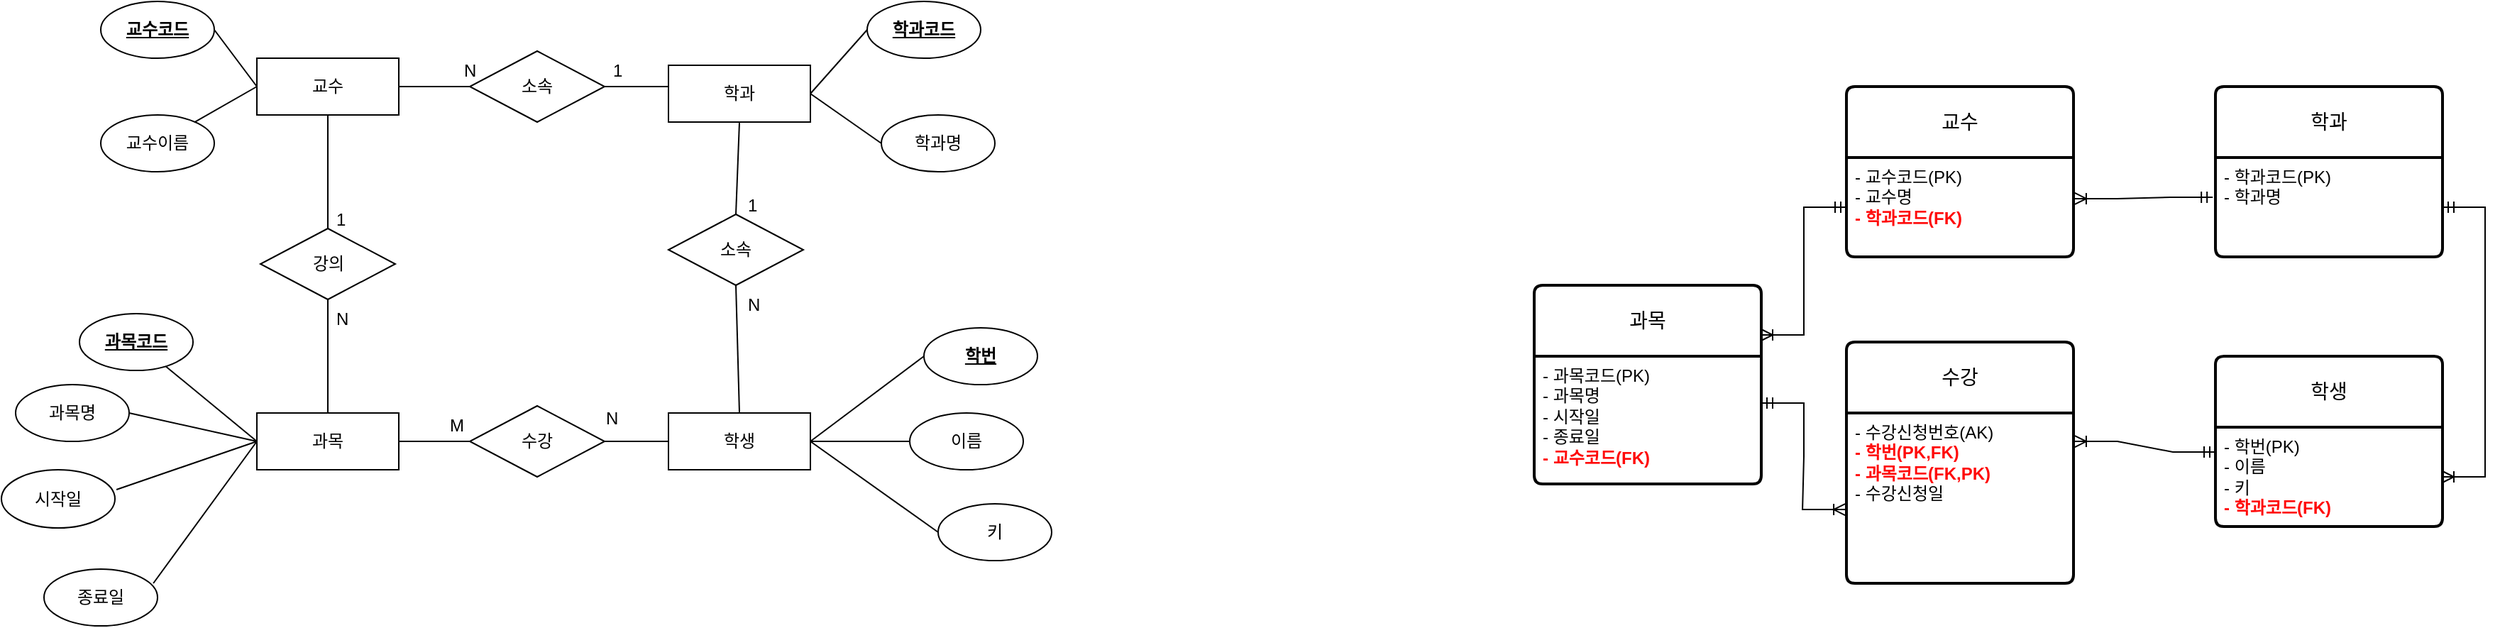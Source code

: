 <mxfile version="21.6.5" type="github">
  <diagram name="페이지-1" id="TNS6iXJRntCXzyzfW79U">
    <mxGraphModel dx="472" dy="780" grid="1" gridSize="10" guides="1" tooltips="1" connect="1" arrows="1" fold="1" page="1" pageScale="1" pageWidth="1169" pageHeight="827" math="0" shadow="0">
      <root>
        <mxCell id="0" />
        <mxCell id="1" parent="0" />
        <mxCell id="4yrscPxYlVhpoqRsT1Ro-6" value="이름" style="ellipse;whiteSpace=wrap;html=1;" vertex="1" parent="1">
          <mxGeometry x="760" y="310" width="80" height="40" as="geometry" />
        </mxCell>
        <mxCell id="4yrscPxYlVhpoqRsT1Ro-7" value="&lt;b&gt;&lt;u&gt;학번&lt;/u&gt;&lt;/b&gt;" style="ellipse;whiteSpace=wrap;html=1;" vertex="1" parent="1">
          <mxGeometry x="770" y="250" width="80" height="40" as="geometry" />
        </mxCell>
        <mxCell id="4yrscPxYlVhpoqRsT1Ro-8" value="키" style="ellipse;whiteSpace=wrap;html=1;" vertex="1" parent="1">
          <mxGeometry x="780" y="374" width="80" height="40" as="geometry" />
        </mxCell>
        <mxCell id="4yrscPxYlVhpoqRsT1Ro-11" value="&lt;b&gt;&lt;u&gt;교수코드&lt;/u&gt;&lt;/b&gt;" style="ellipse;whiteSpace=wrap;html=1;" vertex="1" parent="1">
          <mxGeometry x="190" y="20" width="80" height="40" as="geometry" />
        </mxCell>
        <mxCell id="4yrscPxYlVhpoqRsT1Ro-12" value="교수이름" style="ellipse;whiteSpace=wrap;html=1;" vertex="1" parent="1">
          <mxGeometry x="190" y="100" width="80" height="40" as="geometry" />
        </mxCell>
        <mxCell id="4yrscPxYlVhpoqRsT1Ro-13" value="&lt;b&gt;&lt;u&gt;과목코드&lt;/u&gt;&lt;/b&gt;" style="ellipse;whiteSpace=wrap;html=1;" vertex="1" parent="1">
          <mxGeometry x="175" y="240" width="80" height="40" as="geometry" />
        </mxCell>
        <mxCell id="4yrscPxYlVhpoqRsT1Ro-14" value="시작일" style="ellipse;whiteSpace=wrap;html=1;" vertex="1" parent="1">
          <mxGeometry x="120" y="350" width="80" height="41" as="geometry" />
        </mxCell>
        <mxCell id="4yrscPxYlVhpoqRsT1Ro-15" value="종료일" style="ellipse;whiteSpace=wrap;html=1;" vertex="1" parent="1">
          <mxGeometry x="150" y="420" width="80" height="40" as="geometry" />
        </mxCell>
        <mxCell id="4yrscPxYlVhpoqRsT1Ro-16" value="과목명" style="ellipse;whiteSpace=wrap;html=1;" vertex="1" parent="1">
          <mxGeometry x="130" y="290" width="80" height="40" as="geometry" />
        </mxCell>
        <mxCell id="4yrscPxYlVhpoqRsT1Ro-19" value="교수" style="whiteSpace=wrap;html=1;align=center;" vertex="1" parent="1">
          <mxGeometry x="300" y="60" width="100" height="40" as="geometry" />
        </mxCell>
        <mxCell id="4yrscPxYlVhpoqRsT1Ro-20" value="학과" style="whiteSpace=wrap;html=1;align=center;" vertex="1" parent="1">
          <mxGeometry x="590" y="65" width="100" height="40" as="geometry" />
        </mxCell>
        <mxCell id="4yrscPxYlVhpoqRsT1Ro-21" value="&lt;b&gt;&lt;u&gt;학과코드&lt;/u&gt;&lt;/b&gt;" style="ellipse;whiteSpace=wrap;html=1;" vertex="1" parent="1">
          <mxGeometry x="730" y="20" width="80" height="40" as="geometry" />
        </mxCell>
        <mxCell id="4yrscPxYlVhpoqRsT1Ro-22" value="학과명" style="ellipse;whiteSpace=wrap;html=1;" vertex="1" parent="1">
          <mxGeometry x="740" y="100" width="80" height="40" as="geometry" />
        </mxCell>
        <mxCell id="4yrscPxYlVhpoqRsT1Ro-24" value="소속" style="shape=rhombus;perimeter=rhombusPerimeter;whiteSpace=wrap;html=1;align=center;" vertex="1" parent="1">
          <mxGeometry x="450" y="55" width="95" height="50" as="geometry" />
        </mxCell>
        <mxCell id="4yrscPxYlVhpoqRsT1Ro-25" value="과목" style="whiteSpace=wrap;html=1;align=center;" vertex="1" parent="1">
          <mxGeometry x="300" y="310" width="100" height="40" as="geometry" />
        </mxCell>
        <mxCell id="4yrscPxYlVhpoqRsT1Ro-26" value="학생" style="whiteSpace=wrap;html=1;align=center;" vertex="1" parent="1">
          <mxGeometry x="590" y="310" width="100" height="40" as="geometry" />
        </mxCell>
        <mxCell id="4yrscPxYlVhpoqRsT1Ro-27" value="강의" style="shape=rhombus;perimeter=rhombusPerimeter;whiteSpace=wrap;html=1;align=center;" vertex="1" parent="1">
          <mxGeometry x="302.5" y="180" width="95" height="50" as="geometry" />
        </mxCell>
        <mxCell id="4yrscPxYlVhpoqRsT1Ro-28" value="수강" style="shape=rhombus;perimeter=rhombusPerimeter;whiteSpace=wrap;html=1;align=center;" vertex="1" parent="1">
          <mxGeometry x="450" y="305" width="95" height="50" as="geometry" />
        </mxCell>
        <mxCell id="4yrscPxYlVhpoqRsT1Ro-29" value="소속" style="shape=rhombus;perimeter=rhombusPerimeter;whiteSpace=wrap;html=1;align=center;" vertex="1" parent="1">
          <mxGeometry x="590" y="170" width="95" height="50" as="geometry" />
        </mxCell>
        <mxCell id="4yrscPxYlVhpoqRsT1Ro-31" value="" style="endArrow=none;html=1;rounded=0;exitX=0.5;exitY=1;exitDx=0;exitDy=0;entryX=0.5;entryY=0;entryDx=0;entryDy=0;" edge="1" parent="1" source="4yrscPxYlVhpoqRsT1Ro-19" target="4yrscPxYlVhpoqRsT1Ro-27">
          <mxGeometry relative="1" as="geometry">
            <mxPoint x="400" y="240" as="sourcePoint" />
            <mxPoint x="560" y="240" as="targetPoint" />
          </mxGeometry>
        </mxCell>
        <mxCell id="4yrscPxYlVhpoqRsT1Ro-34" value="" style="endArrow=none;html=1;rounded=0;exitX=0.5;exitY=1;exitDx=0;exitDy=0;entryX=0.5;entryY=0;entryDx=0;entryDy=0;" edge="1" parent="1" source="4yrscPxYlVhpoqRsT1Ro-27" target="4yrscPxYlVhpoqRsT1Ro-25">
          <mxGeometry relative="1" as="geometry">
            <mxPoint x="370" y="120" as="sourcePoint" />
            <mxPoint x="370" y="200" as="targetPoint" />
          </mxGeometry>
        </mxCell>
        <mxCell id="4yrscPxYlVhpoqRsT1Ro-35" value="1" style="text;strokeColor=none;fillColor=none;spacingLeft=4;spacingRight=4;overflow=hidden;rotatable=0;points=[[0,0.5],[1,0.5]];portConstraint=eastwest;fontSize=12;whiteSpace=wrap;html=1;" vertex="1" parent="1">
          <mxGeometry x="350" y="160" width="40" height="30" as="geometry" />
        </mxCell>
        <mxCell id="4yrscPxYlVhpoqRsT1Ro-36" value="N" style="text;strokeColor=none;fillColor=none;spacingLeft=4;spacingRight=4;overflow=hidden;rotatable=0;points=[[0,0.5],[1,0.5]];portConstraint=eastwest;fontSize=12;whiteSpace=wrap;html=1;" vertex="1" parent="1">
          <mxGeometry x="350" y="230" width="40" height="30" as="geometry" />
        </mxCell>
        <mxCell id="4yrscPxYlVhpoqRsT1Ro-37" value="" style="endArrow=none;html=1;rounded=0;exitX=1;exitY=0.5;exitDx=0;exitDy=0;entryX=0;entryY=0.5;entryDx=0;entryDy=0;" edge="1" parent="1" source="4yrscPxYlVhpoqRsT1Ro-19" target="4yrscPxYlVhpoqRsT1Ro-24">
          <mxGeometry relative="1" as="geometry">
            <mxPoint x="400" y="240" as="sourcePoint" />
            <mxPoint x="560" y="240" as="targetPoint" />
          </mxGeometry>
        </mxCell>
        <mxCell id="4yrscPxYlVhpoqRsT1Ro-39" value="" style="endArrow=none;html=1;rounded=0;exitX=1;exitY=0.5;exitDx=0;exitDy=0;" edge="1" parent="1" source="4yrscPxYlVhpoqRsT1Ro-24">
          <mxGeometry relative="1" as="geometry">
            <mxPoint x="410" y="90" as="sourcePoint" />
            <mxPoint x="590" y="80" as="targetPoint" />
          </mxGeometry>
        </mxCell>
        <mxCell id="4yrscPxYlVhpoqRsT1Ro-40" value="" style="endArrow=none;html=1;rounded=0;exitX=0.5;exitY=1;exitDx=0;exitDy=0;entryX=0.5;entryY=0;entryDx=0;entryDy=0;" edge="1" parent="1" source="4yrscPxYlVhpoqRsT1Ro-20" target="4yrscPxYlVhpoqRsT1Ro-29">
          <mxGeometry relative="1" as="geometry">
            <mxPoint x="410" y="90" as="sourcePoint" />
            <mxPoint x="460" y="90" as="targetPoint" />
          </mxGeometry>
        </mxCell>
        <mxCell id="4yrscPxYlVhpoqRsT1Ro-41" value="" style="endArrow=none;html=1;rounded=0;exitX=0.5;exitY=1;exitDx=0;exitDy=0;entryX=0.5;entryY=0;entryDx=0;entryDy=0;" edge="1" parent="1" source="4yrscPxYlVhpoqRsT1Ro-29" target="4yrscPxYlVhpoqRsT1Ro-26">
          <mxGeometry relative="1" as="geometry">
            <mxPoint x="650" y="115" as="sourcePoint" />
            <mxPoint x="648" y="180" as="targetPoint" />
          </mxGeometry>
        </mxCell>
        <mxCell id="4yrscPxYlVhpoqRsT1Ro-42" value="" style="endArrow=none;html=1;rounded=0;entryX=0;entryY=0.5;entryDx=0;entryDy=0;" edge="1" parent="1" source="4yrscPxYlVhpoqRsT1Ro-25" target="4yrscPxYlVhpoqRsT1Ro-28">
          <mxGeometry relative="1" as="geometry">
            <mxPoint x="648" y="230" as="sourcePoint" />
            <mxPoint x="645" y="320" as="targetPoint" />
          </mxGeometry>
        </mxCell>
        <mxCell id="4yrscPxYlVhpoqRsT1Ro-43" value="" style="endArrow=none;html=1;rounded=0;entryX=0;entryY=0.5;entryDx=0;entryDy=0;exitX=1;exitY=0.5;exitDx=0;exitDy=0;" edge="1" parent="1" source="4yrscPxYlVhpoqRsT1Ro-28" target="4yrscPxYlVhpoqRsT1Ro-26">
          <mxGeometry relative="1" as="geometry">
            <mxPoint x="410" y="338" as="sourcePoint" />
            <mxPoint x="460" y="335" as="targetPoint" />
          </mxGeometry>
        </mxCell>
        <mxCell id="4yrscPxYlVhpoqRsT1Ro-45" value="N" style="text;strokeColor=none;fillColor=none;spacingLeft=4;spacingRight=4;overflow=hidden;rotatable=0;points=[[0,0.5],[1,0.5]];portConstraint=eastwest;fontSize=12;whiteSpace=wrap;html=1;" vertex="1" parent="1">
          <mxGeometry x="540" y="300" width="40" height="30" as="geometry" />
        </mxCell>
        <mxCell id="4yrscPxYlVhpoqRsT1Ro-47" value="M" style="text;strokeColor=none;fillColor=none;spacingLeft=4;spacingRight=4;overflow=hidden;rotatable=0;points=[[0,0.5],[1,0.5]];portConstraint=eastwest;fontSize=12;whiteSpace=wrap;html=1;" vertex="1" parent="1">
          <mxGeometry x="430" y="305" width="40" height="30" as="geometry" />
        </mxCell>
        <mxCell id="4yrscPxYlVhpoqRsT1Ro-48" value="N" style="text;strokeColor=none;fillColor=none;spacingLeft=4;spacingRight=4;overflow=hidden;rotatable=0;points=[[0,0.5],[1,0.5]];portConstraint=eastwest;fontSize=12;whiteSpace=wrap;html=1;" vertex="1" parent="1">
          <mxGeometry x="640" y="220" width="40" height="30" as="geometry" />
        </mxCell>
        <mxCell id="4yrscPxYlVhpoqRsT1Ro-49" value="1" style="text;strokeColor=none;fillColor=none;spacingLeft=4;spacingRight=4;overflow=hidden;rotatable=0;points=[[0,0.5],[1,0.5]];portConstraint=eastwest;fontSize=12;whiteSpace=wrap;html=1;" vertex="1" parent="1">
          <mxGeometry x="640" y="150" width="40" height="30" as="geometry" />
        </mxCell>
        <mxCell id="4yrscPxYlVhpoqRsT1Ro-50" value="1" style="text;strokeColor=none;fillColor=none;spacingLeft=4;spacingRight=4;overflow=hidden;rotatable=0;points=[[0,0.5],[1,0.5]];portConstraint=eastwest;fontSize=12;whiteSpace=wrap;html=1;" vertex="1" parent="1">
          <mxGeometry x="545" y="55" width="40" height="30" as="geometry" />
        </mxCell>
        <mxCell id="4yrscPxYlVhpoqRsT1Ro-51" value="N" style="text;strokeColor=none;fillColor=none;spacingLeft=4;spacingRight=4;overflow=hidden;rotatable=0;points=[[0,0.5],[1,0.5]];portConstraint=eastwest;fontSize=12;whiteSpace=wrap;html=1;" vertex="1" parent="1">
          <mxGeometry x="440" y="55" width="40" height="30" as="geometry" />
        </mxCell>
        <mxCell id="4yrscPxYlVhpoqRsT1Ro-52" value="" style="endArrow=none;html=1;rounded=0;exitX=1;exitY=0.5;exitDx=0;exitDy=0;entryX=0;entryY=0.5;entryDx=0;entryDy=0;" edge="1" parent="1" source="4yrscPxYlVhpoqRsT1Ro-11" target="4yrscPxYlVhpoqRsT1Ro-19">
          <mxGeometry relative="1" as="geometry">
            <mxPoint x="360" y="110" as="sourcePoint" />
            <mxPoint x="360" y="190" as="targetPoint" />
          </mxGeometry>
        </mxCell>
        <mxCell id="4yrscPxYlVhpoqRsT1Ro-53" value="" style="endArrow=none;html=1;rounded=0;" edge="1" parent="1" target="4yrscPxYlVhpoqRsT1Ro-12">
          <mxGeometry relative="1" as="geometry">
            <mxPoint x="300" y="80" as="sourcePoint" />
            <mxPoint x="370" y="200" as="targetPoint" />
          </mxGeometry>
        </mxCell>
        <mxCell id="4yrscPxYlVhpoqRsT1Ro-54" value="" style="endArrow=none;html=1;rounded=0;entryX=0;entryY=0.5;entryDx=0;entryDy=0;" edge="1" parent="1" source="4yrscPxYlVhpoqRsT1Ro-13" target="4yrscPxYlVhpoqRsT1Ro-25">
          <mxGeometry relative="1" as="geometry">
            <mxPoint x="400" y="240" as="sourcePoint" />
            <mxPoint x="560" y="240" as="targetPoint" />
          </mxGeometry>
        </mxCell>
        <mxCell id="4yrscPxYlVhpoqRsT1Ro-55" value="" style="endArrow=none;html=1;rounded=0;exitX=1;exitY=0.5;exitDx=0;exitDy=0;" edge="1" parent="1" source="4yrscPxYlVhpoqRsT1Ro-16">
          <mxGeometry relative="1" as="geometry">
            <mxPoint x="380" y="130" as="sourcePoint" />
            <mxPoint x="300" y="330" as="targetPoint" />
          </mxGeometry>
        </mxCell>
        <mxCell id="4yrscPxYlVhpoqRsT1Ro-56" value="" style="endArrow=none;html=1;rounded=0;exitX=1.013;exitY=0.341;exitDx=0;exitDy=0;entryX=0;entryY=0.5;entryDx=0;entryDy=0;exitPerimeter=0;" edge="1" parent="1" source="4yrscPxYlVhpoqRsT1Ro-14" target="4yrscPxYlVhpoqRsT1Ro-25">
          <mxGeometry relative="1" as="geometry">
            <mxPoint x="390" y="140" as="sourcePoint" />
            <mxPoint x="390" y="220" as="targetPoint" />
          </mxGeometry>
        </mxCell>
        <mxCell id="4yrscPxYlVhpoqRsT1Ro-57" value="" style="endArrow=none;html=1;rounded=0;exitX=0.963;exitY=0.25;exitDx=0;exitDy=0;exitPerimeter=0;" edge="1" parent="1" source="4yrscPxYlVhpoqRsT1Ro-15">
          <mxGeometry relative="1" as="geometry">
            <mxPoint x="400" y="150" as="sourcePoint" />
            <mxPoint x="300" y="330" as="targetPoint" />
          </mxGeometry>
        </mxCell>
        <mxCell id="4yrscPxYlVhpoqRsT1Ro-58" value="" style="endArrow=none;html=1;rounded=0;exitX=0;exitY=0.5;exitDx=0;exitDy=0;entryX=1;entryY=0.5;entryDx=0;entryDy=0;" edge="1" parent="1" source="4yrscPxYlVhpoqRsT1Ro-21" target="4yrscPxYlVhpoqRsT1Ro-20">
          <mxGeometry relative="1" as="geometry">
            <mxPoint x="410" y="160" as="sourcePoint" />
            <mxPoint x="410" y="240" as="targetPoint" />
          </mxGeometry>
        </mxCell>
        <mxCell id="4yrscPxYlVhpoqRsT1Ro-59" value="" style="endArrow=none;html=1;rounded=0;exitX=0;exitY=0.5;exitDx=0;exitDy=0;entryX=1;entryY=0.5;entryDx=0;entryDy=0;" edge="1" parent="1" source="4yrscPxYlVhpoqRsT1Ro-22" target="4yrscPxYlVhpoqRsT1Ro-20">
          <mxGeometry relative="1" as="geometry">
            <mxPoint x="420" y="170" as="sourcePoint" />
            <mxPoint x="420" y="250" as="targetPoint" />
          </mxGeometry>
        </mxCell>
        <mxCell id="4yrscPxYlVhpoqRsT1Ro-60" value="" style="endArrow=none;html=1;rounded=0;exitX=0;exitY=0.5;exitDx=0;exitDy=0;entryX=1;entryY=0.5;entryDx=0;entryDy=0;" edge="1" parent="1" source="4yrscPxYlVhpoqRsT1Ro-7" target="4yrscPxYlVhpoqRsT1Ro-26">
          <mxGeometry relative="1" as="geometry">
            <mxPoint x="430" y="180" as="sourcePoint" />
            <mxPoint x="430" y="260" as="targetPoint" />
          </mxGeometry>
        </mxCell>
        <mxCell id="4yrscPxYlVhpoqRsT1Ro-61" value="" style="endArrow=none;html=1;rounded=0;" edge="1" parent="1" source="4yrscPxYlVhpoqRsT1Ro-6" target="4yrscPxYlVhpoqRsT1Ro-26">
          <mxGeometry relative="1" as="geometry">
            <mxPoint x="440" y="190" as="sourcePoint" />
            <mxPoint x="440" y="270" as="targetPoint" />
          </mxGeometry>
        </mxCell>
        <mxCell id="4yrscPxYlVhpoqRsT1Ro-62" value="" style="endArrow=none;html=1;rounded=0;exitX=0;exitY=0.5;exitDx=0;exitDy=0;" edge="1" parent="1" source="4yrscPxYlVhpoqRsT1Ro-8">
          <mxGeometry relative="1" as="geometry">
            <mxPoint x="450" y="200" as="sourcePoint" />
            <mxPoint x="690" y="330" as="targetPoint" />
          </mxGeometry>
        </mxCell>
        <mxCell id="4yrscPxYlVhpoqRsT1Ro-63" value="수강" style="swimlane;childLayout=stackLayout;horizontal=1;startSize=50;horizontalStack=0;rounded=1;fontSize=14;fontStyle=0;strokeWidth=2;resizeParent=0;resizeLast=1;shadow=0;dashed=0;align=center;arcSize=4;whiteSpace=wrap;html=1;" vertex="1" parent="1">
          <mxGeometry x="1420" y="260" width="160" height="170" as="geometry" />
        </mxCell>
        <mxCell id="4yrscPxYlVhpoqRsT1Ro-64" value="- 수강신청번호(AK)&lt;br&gt;&lt;font color=&quot;#ff0a0a&quot;&gt;&lt;b&gt;- 학번(PK,FK)&lt;br&gt;- 과목코드(FK,PK)&lt;/b&gt;&lt;/font&gt;&lt;br&gt;- 수강신청일" style="align=left;strokeColor=none;fillColor=none;spacingLeft=4;fontSize=12;verticalAlign=top;resizable=0;rotatable=0;part=1;html=1;" vertex="1" parent="4yrscPxYlVhpoqRsT1Ro-63">
          <mxGeometry y="50" width="160" height="120" as="geometry" />
        </mxCell>
        <mxCell id="4yrscPxYlVhpoqRsT1Ro-65" value="학생" style="swimlane;childLayout=stackLayout;horizontal=1;startSize=50;horizontalStack=0;rounded=1;fontSize=14;fontStyle=0;strokeWidth=2;resizeParent=0;resizeLast=1;shadow=0;dashed=0;align=center;arcSize=4;whiteSpace=wrap;html=1;" vertex="1" parent="1">
          <mxGeometry x="1680" y="270" width="160" height="120" as="geometry" />
        </mxCell>
        <mxCell id="4yrscPxYlVhpoqRsT1Ro-66" value="- 학번(PK)&lt;br&gt;- 이름&lt;br&gt;- 키&lt;br&gt;&lt;b&gt;&lt;font color=&quot;#ff0a0a&quot;&gt;- 학과코드(FK)&lt;/font&gt;&lt;/b&gt;" style="align=left;strokeColor=none;fillColor=none;spacingLeft=4;fontSize=12;verticalAlign=top;resizable=0;rotatable=0;part=1;html=1;" vertex="1" parent="4yrscPxYlVhpoqRsT1Ro-65">
          <mxGeometry y="50" width="160" height="70" as="geometry" />
        </mxCell>
        <mxCell id="4yrscPxYlVhpoqRsT1Ro-67" value="과목" style="swimlane;childLayout=stackLayout;horizontal=1;startSize=50;horizontalStack=0;rounded=1;fontSize=14;fontStyle=0;strokeWidth=2;resizeParent=0;resizeLast=1;shadow=0;dashed=0;align=center;arcSize=4;whiteSpace=wrap;html=1;" vertex="1" parent="1">
          <mxGeometry x="1200" y="220" width="160" height="140" as="geometry" />
        </mxCell>
        <mxCell id="4yrscPxYlVhpoqRsT1Ro-68" value="- 과목코드(PK)&lt;br&gt;- 과목명&lt;br&gt;- 시작일&lt;br&gt;- 종료일&lt;br&gt;&lt;b&gt;&lt;font style=&quot;&quot; color=&quot;#ff0a0a&quot;&gt;- 교수코드(FK)&lt;/font&gt;&lt;/b&gt;" style="align=left;strokeColor=none;fillColor=none;spacingLeft=4;fontSize=12;verticalAlign=top;resizable=0;rotatable=0;part=1;html=1;" vertex="1" parent="4yrscPxYlVhpoqRsT1Ro-67">
          <mxGeometry y="50" width="160" height="90" as="geometry" />
        </mxCell>
        <mxCell id="4yrscPxYlVhpoqRsT1Ro-69" value="학과" style="swimlane;childLayout=stackLayout;horizontal=1;startSize=50;horizontalStack=0;rounded=1;fontSize=14;fontStyle=0;strokeWidth=2;resizeParent=0;resizeLast=1;shadow=0;dashed=0;align=center;arcSize=4;whiteSpace=wrap;html=1;" vertex="1" parent="1">
          <mxGeometry x="1680" y="80" width="160" height="120" as="geometry" />
        </mxCell>
        <mxCell id="4yrscPxYlVhpoqRsT1Ro-70" value="- 학과코드(PK)&lt;br&gt;- 학과명" style="align=left;strokeColor=none;fillColor=none;spacingLeft=4;fontSize=12;verticalAlign=top;resizable=0;rotatable=0;part=1;html=1;" vertex="1" parent="4yrscPxYlVhpoqRsT1Ro-69">
          <mxGeometry y="50" width="160" height="70" as="geometry" />
        </mxCell>
        <mxCell id="4yrscPxYlVhpoqRsT1Ro-71" value="교수" style="swimlane;childLayout=stackLayout;horizontal=1;startSize=50;horizontalStack=0;rounded=1;fontSize=14;fontStyle=0;strokeWidth=2;resizeParent=0;resizeLast=1;shadow=0;dashed=0;align=center;arcSize=4;whiteSpace=wrap;html=1;" vertex="1" parent="1">
          <mxGeometry x="1420" y="80" width="160" height="120" as="geometry" />
        </mxCell>
        <mxCell id="4yrscPxYlVhpoqRsT1Ro-72" value="- 교수코드(PK)&lt;br&gt;- 교수명&lt;br&gt;&lt;font color=&quot;#ff0a0a&quot;&gt;&lt;b&gt;- 학과코드(FK)&lt;/b&gt;&lt;/font&gt;" style="align=left;strokeColor=none;fillColor=none;spacingLeft=4;fontSize=12;verticalAlign=top;resizable=0;rotatable=0;part=1;html=1;" vertex="1" parent="4yrscPxYlVhpoqRsT1Ro-71">
          <mxGeometry y="50" width="160" height="70" as="geometry" />
        </mxCell>
        <mxCell id="4yrscPxYlVhpoqRsT1Ro-76" value="" style="edgeStyle=entityRelationEdgeStyle;fontSize=12;html=1;endArrow=ERoneToMany;startArrow=ERmandOne;rounded=0;exitX=-0.012;exitY=0.4;exitDx=0;exitDy=0;exitPerimeter=0;entryX=1.006;entryY=0.414;entryDx=0;entryDy=0;entryPerimeter=0;" edge="1" parent="1" source="4yrscPxYlVhpoqRsT1Ro-70" target="4yrscPxYlVhpoqRsT1Ro-72">
          <mxGeometry width="100" height="100" relative="1" as="geometry">
            <mxPoint x="1640" y="229.52" as="sourcePoint" />
            <mxPoint x="1770.96" y="220" as="targetPoint" />
            <Array as="points">
              <mxPoint x="1770.96" y="252.5" />
            </Array>
          </mxGeometry>
        </mxCell>
        <mxCell id="4yrscPxYlVhpoqRsT1Ro-80" value="" style="edgeStyle=entityRelationEdgeStyle;fontSize=12;html=1;endArrow=ERoneToMany;startArrow=ERmandOne;rounded=0;exitX=0;exitY=0.5;exitDx=0;exitDy=0;entryX=1;entryY=0.25;entryDx=0;entryDy=0;" edge="1" parent="1" source="4yrscPxYlVhpoqRsT1Ro-72" target="4yrscPxYlVhpoqRsT1Ro-67">
          <mxGeometry width="100" height="100" relative="1" as="geometry">
            <mxPoint x="970" y="370" as="sourcePoint" />
            <mxPoint x="1070" y="270" as="targetPoint" />
          </mxGeometry>
        </mxCell>
        <mxCell id="4yrscPxYlVhpoqRsT1Ro-83" value="" style="edgeStyle=entityRelationEdgeStyle;fontSize=12;html=1;endArrow=ERoneToMany;startArrow=ERmandOne;rounded=0;entryX=1;entryY=0.5;entryDx=0;entryDy=0;exitX=1;exitY=0.5;exitDx=0;exitDy=0;" edge="1" parent="1" source="4yrscPxYlVhpoqRsT1Ro-70" target="4yrscPxYlVhpoqRsT1Ro-66">
          <mxGeometry width="100" height="100" relative="1" as="geometry">
            <mxPoint x="1890" y="430" as="sourcePoint" />
            <mxPoint x="1400" y="350" as="targetPoint" />
          </mxGeometry>
        </mxCell>
        <mxCell id="4yrscPxYlVhpoqRsT1Ro-84" value="" style="edgeStyle=entityRelationEdgeStyle;fontSize=12;html=1;endArrow=ERoneToMany;startArrow=ERmandOne;rounded=0;exitX=0;exitY=0.25;exitDx=0;exitDy=0;entryX=1.006;entryY=0.167;entryDx=0;entryDy=0;entryPerimeter=0;" edge="1" parent="1" source="4yrscPxYlVhpoqRsT1Ro-66" target="4yrscPxYlVhpoqRsT1Ro-64">
          <mxGeometry width="100" height="100" relative="1" as="geometry">
            <mxPoint x="1300" y="450" as="sourcePoint" />
            <mxPoint x="1400" y="350" as="targetPoint" />
            <Array as="points">
              <mxPoint x="1640" y="330" />
            </Array>
          </mxGeometry>
        </mxCell>
        <mxCell id="4yrscPxYlVhpoqRsT1Ro-85" value="" style="edgeStyle=entityRelationEdgeStyle;fontSize=12;html=1;endArrow=ERoneToMany;startArrow=ERmandOne;rounded=0;entryX=-0.006;entryY=0.567;entryDx=0;entryDy=0;entryPerimeter=0;" edge="1" parent="1" target="4yrscPxYlVhpoqRsT1Ro-64">
          <mxGeometry width="100" height="100" relative="1" as="geometry">
            <mxPoint x="1360" y="303" as="sourcePoint" />
            <mxPoint x="1420" y="410" as="targetPoint" />
          </mxGeometry>
        </mxCell>
      </root>
    </mxGraphModel>
  </diagram>
</mxfile>
